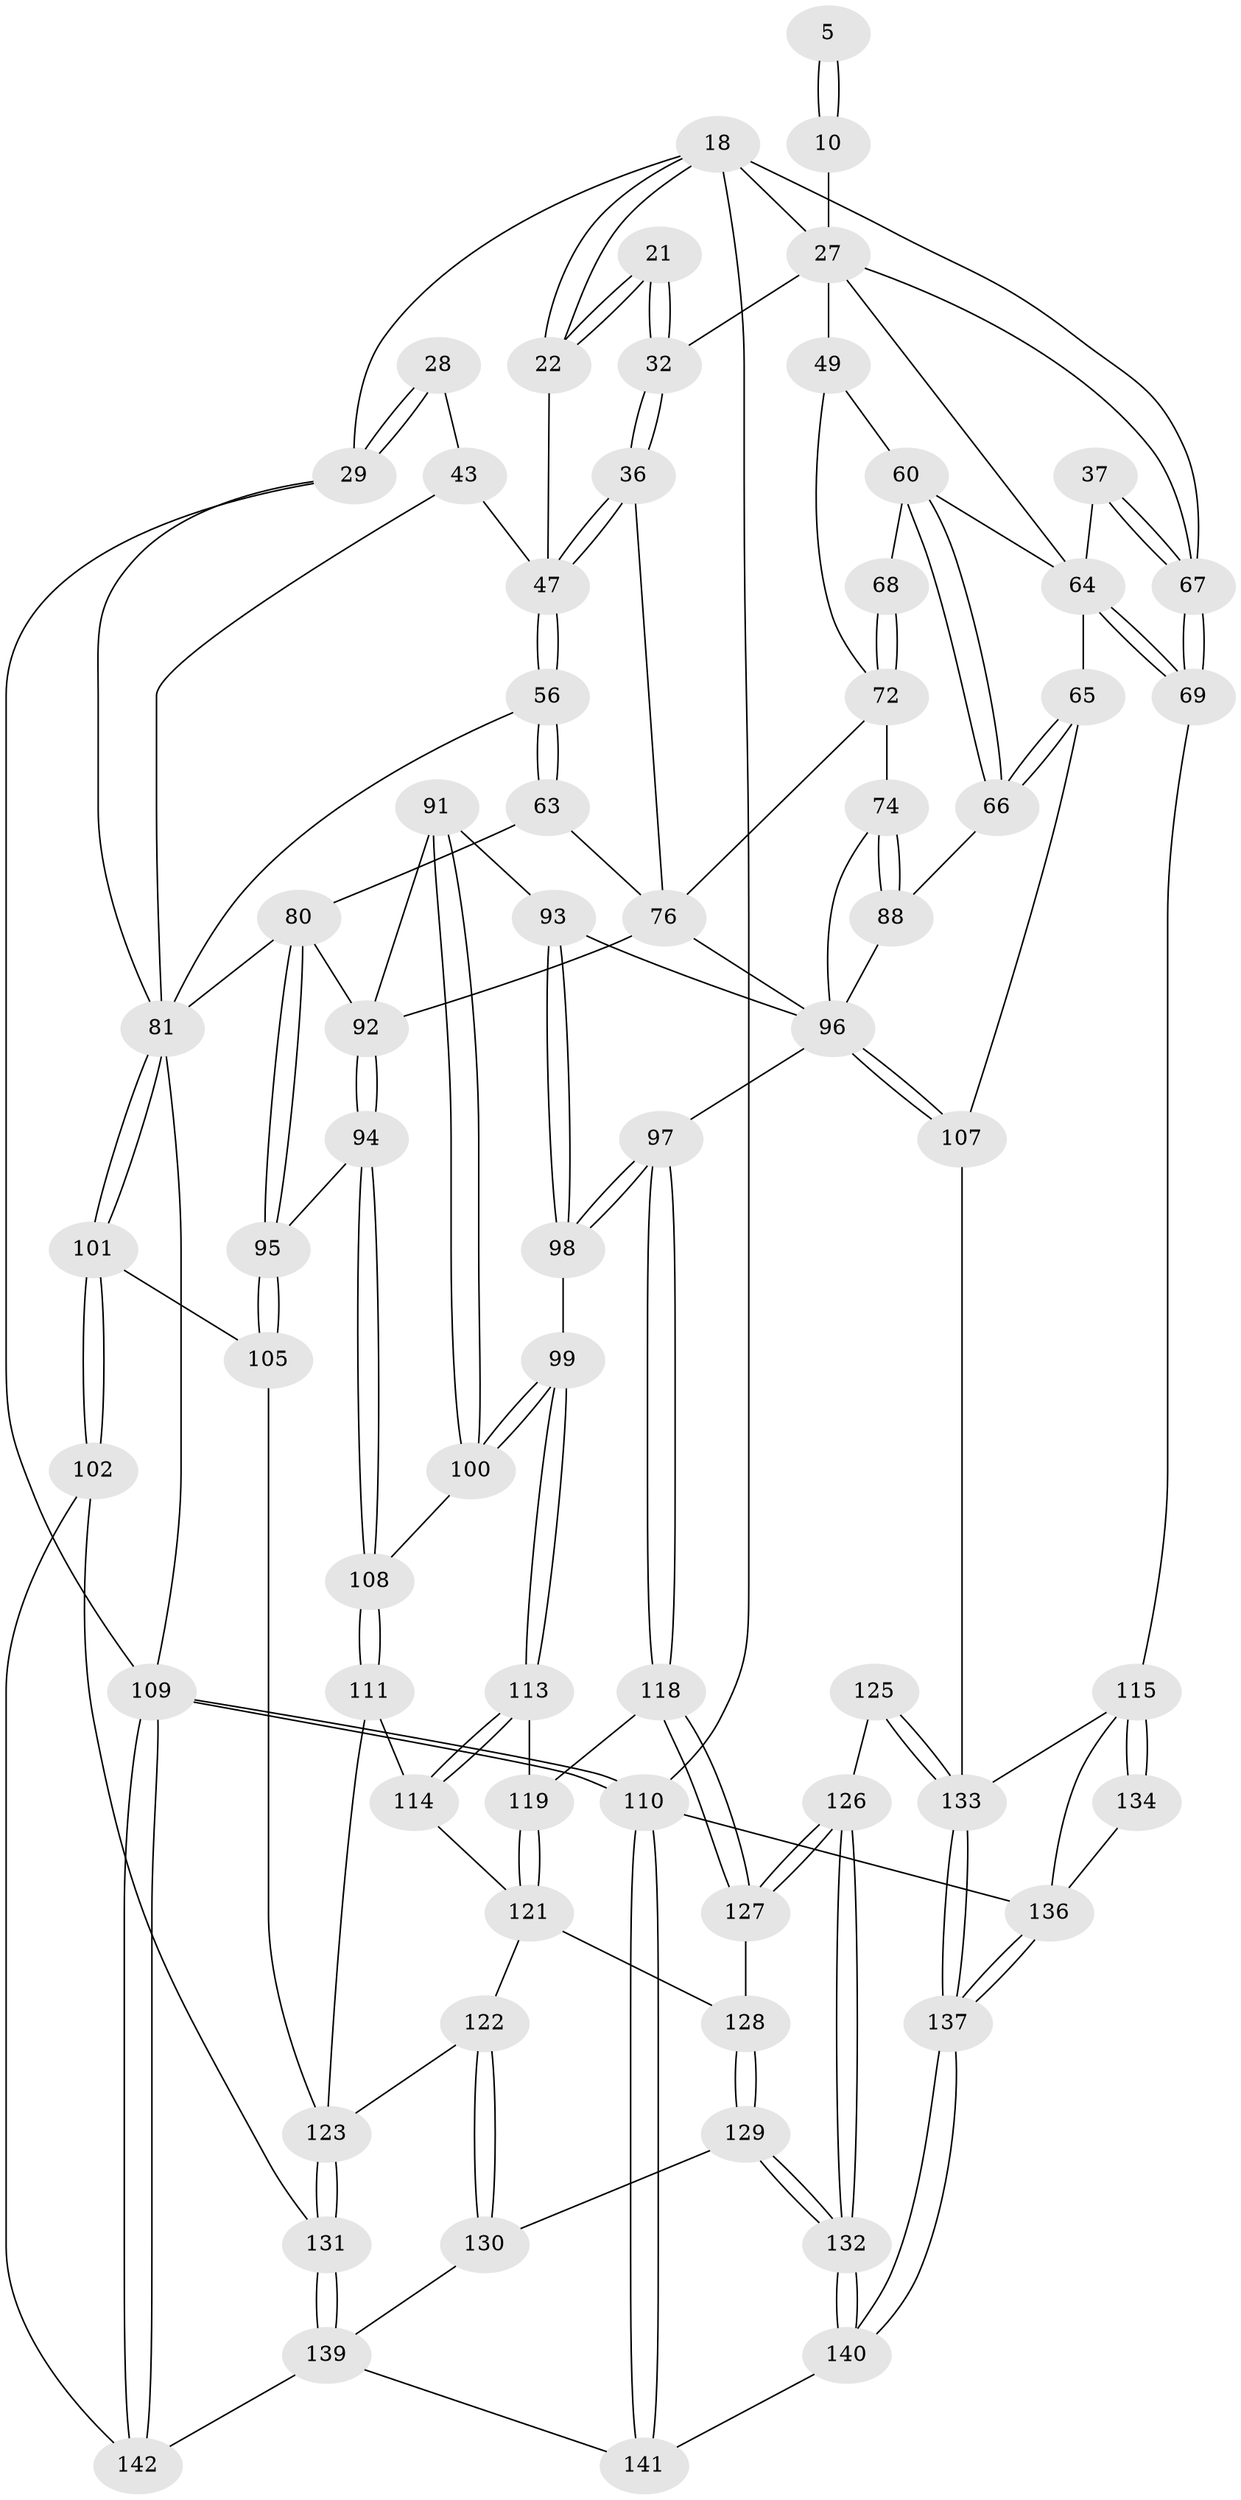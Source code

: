 // original degree distribution, {3: 0.02112676056338028, 4: 0.19014084507042253, 6: 0.19014084507042253, 5: 0.5985915492957746}
// Generated by graph-tools (version 1.1) at 2025/04/03/04/25 22:04:45]
// undirected, 71 vertices, 166 edges
graph export_dot {
graph [start="1"]
  node [color=gray90,style=filled];
  5 [pos="+0.9121086773331786+0"];
  10 [pos="+0.9088720003601934+0.03231095405540259",super="+4"];
  18 [pos="+0.3291436140811568+0",super="+13"];
  21 [pos="+0.34334783196840507+0.14893815039521732"];
  22 [pos="+0.33508055101410533+0.1404149192590706"];
  27 [pos="+0.8269570955524324+0.11782263429858855",super="+23+24+25+14+9"];
  28 [pos="+0.20930909486251958+0.11745249597019422"];
  29 [pos="+0.09198904067370958+0.11075328211076098",super="+16+19"];
  32 [pos="+0.3674268113595058+0.19101576967369133",super="+26+20"];
  36 [pos="+0.37434866800706734+0.20787473895239203"];
  37 [pos="+0.8860846209224374+0.20948884998788836"];
  43 [pos="+0.21811677027176524+0.21639038067361144",super="+31"];
  47 [pos="+0.36135373922244207+0.22955510692803238",super="+46+30"];
  49 [pos="+0.6791223256117666+0.20194589264161847",super="+41+40+33"];
  56 [pos="+0.3457503888856053+0.27569919882915034"];
  60 [pos="+0.7480459539055492+0.2707615760152712",super="+48+42"];
  63 [pos="+0.3523372305356118+0.30216914190601096"];
  64 [pos="+0.9679156762562502+0.4488318105931169",super="+38+39"];
  65 [pos="+0.8865731883605394+0.47319624531792587"];
  66 [pos="+0.8416291739488855+0.4650518949825597"];
  67 [pos="+1+0.1389335011093701",super="+8"];
  68 [pos="+0.6891866886305495+0.32649140385123465",super="+61"];
  69 [pos="+1+0.48692365863900333"];
  72 [pos="+0.6803755442011697+0.34903701700979917",super="+57+55"];
  74 [pos="+0.5836513450912025+0.42492504912431933",super="+71"];
  76 [pos="+0.42405007382780124+0.4051689570243137",super="+62+58"];
  80 [pos="+0.28455490898167074+0.4714985884481265",super="+79"];
  81 [pos="+0.10859482375137214+0.452494117817149",super="+51+50+44"];
  88 [pos="+0.7456894374769061+0.48480170427200886",super="+70"];
  91 [pos="+0.4278398474531864+0.49818344103740597",super="+90"];
  92 [pos="+0.3840495797087019+0.5560070669736988",super="+78+77"];
  93 [pos="+0.5275589969093911+0.5225460553307937"];
  94 [pos="+0.3759661485979807+0.5726605213662724"];
  95 [pos="+0.29047543832449274+0.5501364726418593"];
  96 [pos="+0.6515756060962525+0.6110092621981065",super="+89+82+75+83"];
  97 [pos="+0.6109958470538902+0.6064257511615311"];
  98 [pos="+0.5312616354516899+0.5849346462880456"];
  99 [pos="+0.5306864082272396+0.5853285107914298"];
  100 [pos="+0.47298226995997317+0.5750988388833626"];
  101 [pos="+0.12798637659802148+0.6213481686203167"];
  102 [pos="+0+0.749682355224991"];
  105 [pos="+0.20896113626739674+0.6315760812622818"];
  107 [pos="+0.6568334649845619+0.62441038323671",super="+106"];
  108 [pos="+0.38556879677366684+0.5880404713519324"];
  109 [pos="+0+1",super="+104"];
  110 [pos="+0+1",super="+84"];
  111 [pos="+0.38865744011688597+0.6262804969640466"];
  113 [pos="+0.5166667258287385+0.6116057450803524"];
  114 [pos="+0.4133871740456194+0.6517265476834976"];
  115 [pos="+0.8397460252270283+0.7447103629364978",super="+87"];
  118 [pos="+0.5485240599437914+0.695189249305874"];
  119 [pos="+0.5162741649749435+0.6154427176359489"];
  121 [pos="+0.48764437102825886+0.6901811048500639",super="+120"];
  122 [pos="+0.40538051903345795+0.7842002403239086"];
  123 [pos="+0.27817943927827443+0.7086246172959528",super="+112"];
  125 [pos="+0.6241266992531018+0.7637436351069722"];
  126 [pos="+0.5894249346552273+0.7828268420104472"];
  127 [pos="+0.5474522162183254+0.7242087698982445"];
  128 [pos="+0.5192678106857185+0.7109187028902819"];
  129 [pos="+0.411499353446014+0.799385202495581"];
  130 [pos="+0.4112293002435917+0.7993814372139916"];
  131 [pos="+0.20983624973161374+0.8534320191949467"];
  132 [pos="+0.5721007191794277+0.8086315910384418"];
  133 [pos="+0.7348092387348131+0.8284533545092515",super="+116+117+124"];
  134 [pos="+0.8912734887072526+0.8056374965992288"];
  136 [pos="+1+1",super="+135"];
  137 [pos="+0.7269226680323081+1"];
  139 [pos="+0.2843804923273413+0.9793182448172806",super="+138"];
  140 [pos="+0.6111112957315105+1"];
  141 [pos="+0.3532137022735414+1"];
  142 [pos="+0.11581725898140126+0.942405168282254",super="+103"];
  5 -- 10 [weight=2];
  5 -- 10;
  10 -- 27 [weight=2];
  18 -- 22;
  18 -- 22;
  18 -- 29 [weight=2];
  18 -- 67;
  18 -- 27 [weight=2];
  18 -- 110 [weight=2];
  21 -- 22;
  21 -- 22;
  21 -- 32 [weight=2];
  21 -- 32;
  22 -- 47;
  27 -- 49 [weight=2];
  27 -- 32 [weight=2];
  27 -- 67;
  27 -- 64;
  28 -- 29 [weight=2];
  28 -- 29;
  28 -- 43;
  29 -- 81;
  29 -- 109;
  32 -- 36;
  32 -- 36;
  36 -- 47;
  36 -- 47;
  36 -- 76;
  37 -- 67 [weight=2];
  37 -- 67;
  37 -- 64;
  43 -- 47 [weight=2];
  43 -- 81;
  47 -- 56;
  47 -- 56;
  49 -- 60 [weight=2];
  49 -- 72 [weight=2];
  56 -- 63;
  56 -- 63;
  56 -- 81;
  60 -- 66;
  60 -- 66;
  60 -- 68;
  60 -- 64;
  63 -- 80;
  63 -- 76;
  64 -- 65;
  64 -- 69;
  64 -- 69;
  65 -- 66;
  65 -- 66;
  65 -- 107;
  66 -- 88;
  67 -- 69;
  67 -- 69;
  68 -- 72 [weight=3];
  68 -- 72;
  69 -- 115;
  72 -- 74;
  72 -- 76 [weight=2];
  74 -- 88 [weight=2];
  74 -- 88;
  74 -- 96;
  76 -- 96 [weight=2];
  76 -- 92;
  80 -- 81 [weight=2];
  80 -- 95;
  80 -- 95;
  80 -- 92;
  81 -- 101;
  81 -- 101;
  81 -- 109;
  88 -- 96;
  91 -- 92 [weight=2];
  91 -- 100;
  91 -- 100;
  91 -- 93;
  92 -- 94;
  92 -- 94;
  93 -- 98;
  93 -- 98;
  93 -- 96;
  94 -- 95;
  94 -- 108;
  94 -- 108;
  95 -- 105;
  95 -- 105;
  96 -- 97;
  96 -- 107;
  96 -- 107;
  97 -- 98;
  97 -- 98;
  97 -- 118;
  97 -- 118;
  98 -- 99;
  99 -- 100;
  99 -- 100;
  99 -- 113;
  99 -- 113;
  100 -- 108;
  101 -- 102;
  101 -- 102;
  101 -- 105;
  102 -- 131;
  102 -- 142;
  105 -- 123;
  107 -- 133 [weight=2];
  108 -- 111;
  108 -- 111;
  109 -- 110;
  109 -- 110;
  109 -- 142 [weight=2];
  109 -- 142;
  110 -- 141;
  110 -- 141;
  110 -- 136 [weight=2];
  111 -- 114;
  111 -- 123;
  113 -- 114;
  113 -- 114;
  113 -- 119;
  114 -- 121;
  115 -- 134 [weight=2];
  115 -- 134;
  115 -- 133;
  115 -- 136;
  118 -- 119;
  118 -- 127;
  118 -- 127;
  119 -- 121;
  119 -- 121;
  121 -- 128;
  121 -- 122;
  122 -- 123;
  122 -- 130;
  122 -- 130;
  123 -- 131;
  123 -- 131;
  125 -- 126;
  125 -- 133 [weight=2];
  125 -- 133;
  126 -- 127;
  126 -- 127;
  126 -- 132;
  126 -- 132;
  127 -- 128;
  128 -- 129;
  128 -- 129;
  129 -- 130;
  129 -- 132;
  129 -- 132;
  130 -- 139;
  131 -- 139;
  131 -- 139;
  132 -- 140;
  132 -- 140;
  133 -- 137;
  133 -- 137;
  134 -- 136;
  136 -- 137;
  136 -- 137;
  137 -- 140;
  137 -- 140;
  139 -- 142;
  139 -- 141;
  140 -- 141;
}
